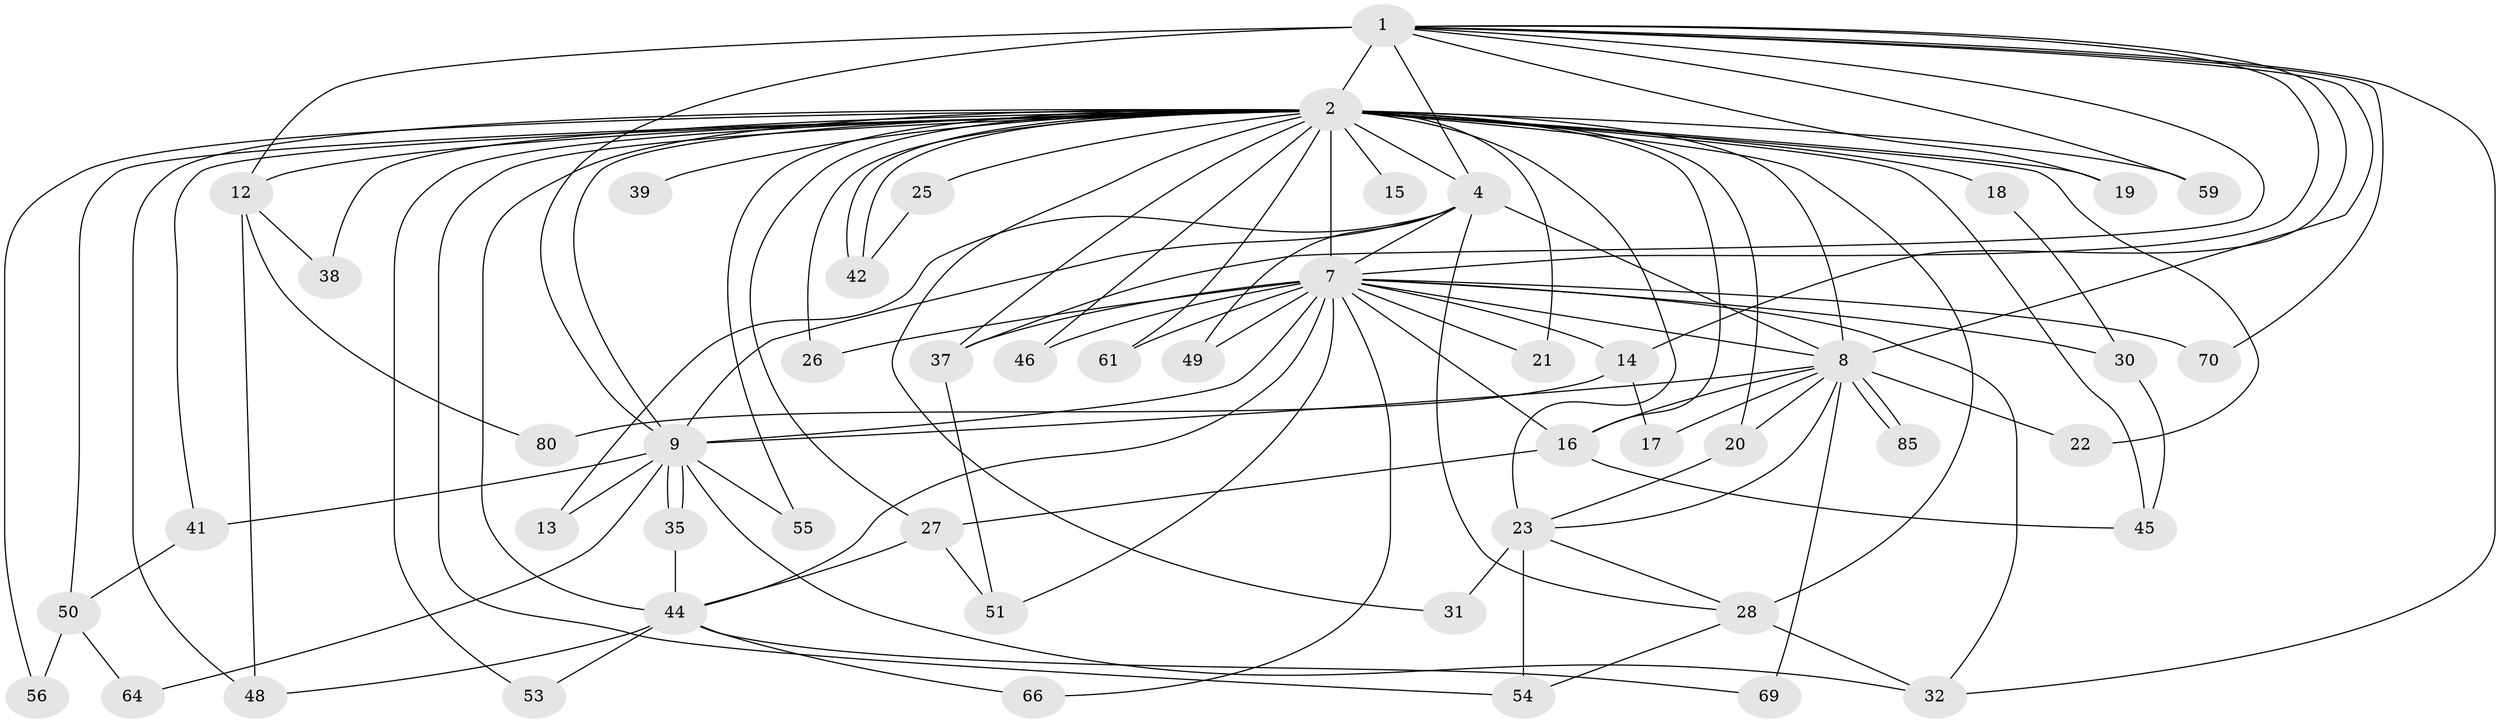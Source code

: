 // original degree distribution, {18: 0.0297029702970297, 23: 0.009900990099009901, 15: 0.009900990099009901, 25: 0.009900990099009901, 26: 0.009900990099009901, 30: 0.009900990099009901, 20: 0.009900990099009901, 17: 0.009900990099009901, 6: 0.039603960396039604, 5: 0.009900990099009901, 2: 0.6435643564356436, 4: 0.06930693069306931, 7: 0.009900990099009901, 3: 0.10891089108910891, 8: 0.009900990099009901, 9: 0.009900990099009901}
// Generated by graph-tools (version 1.1) at 2025/13/03/09/25 04:13:41]
// undirected, 50 vertices, 112 edges
graph export_dot {
graph [start="1"]
  node [color=gray90,style=filled];
  1;
  2 [super="+43+96+76+78+101+24+3+10+6"];
  4 [super="+81+92"];
  7 [super="+33"];
  8;
  9;
  12;
  13;
  14;
  15;
  16 [super="+98+68+73"];
  17;
  18;
  19;
  20;
  21;
  22;
  23 [super="+75+100+65+36"];
  25 [super="+97"];
  26;
  27;
  28 [super="+95"];
  30;
  31;
  32 [super="+58+34"];
  35 [super="+90"];
  37 [super="+47"];
  38;
  39;
  41;
  42;
  44 [super="+62"];
  45;
  46;
  48 [super="+88"];
  49;
  50;
  51 [super="+87"];
  53;
  54;
  55;
  56;
  59;
  61;
  64;
  66;
  69;
  70;
  80;
  85;
  1 -- 2 [weight=7];
  1 -- 4;
  1 -- 7;
  1 -- 8;
  1 -- 9;
  1 -- 12;
  1 -- 14;
  1 -- 19;
  1 -- 37;
  1 -- 59;
  1 -- 70;
  1 -- 32;
  2 -- 4 [weight=6];
  2 -- 7 [weight=10];
  2 -- 8 [weight=8];
  2 -- 9 [weight=6];
  2 -- 18 [weight=2];
  2 -- 39 [weight=2];
  2 -- 41;
  2 -- 42;
  2 -- 42;
  2 -- 55;
  2 -- 23 [weight=3];
  2 -- 28 [weight=2];
  2 -- 48 [weight=2];
  2 -- 61;
  2 -- 12;
  2 -- 15 [weight=2];
  2 -- 16 [weight=2];
  2 -- 19;
  2 -- 20;
  2 -- 21;
  2 -- 26;
  2 -- 27 [weight=2];
  2 -- 31 [weight=3];
  2 -- 44 [weight=2];
  2 -- 45;
  2 -- 46;
  2 -- 50;
  2 -- 53;
  2 -- 38;
  2 -- 56;
  2 -- 22;
  2 -- 25 [weight=2];
  2 -- 54;
  2 -- 59;
  2 -- 37;
  4 -- 7 [weight=3];
  4 -- 8;
  4 -- 9;
  4 -- 13;
  4 -- 28;
  4 -- 49;
  7 -- 8;
  7 -- 9;
  7 -- 14;
  7 -- 21;
  7 -- 26;
  7 -- 30;
  7 -- 37;
  7 -- 44;
  7 -- 46;
  7 -- 49;
  7 -- 61;
  7 -- 66;
  7 -- 70;
  7 -- 32;
  7 -- 51;
  7 -- 16;
  8 -- 9;
  8 -- 16;
  8 -- 17;
  8 -- 20;
  8 -- 22;
  8 -- 23;
  8 -- 69;
  8 -- 85;
  8 -- 85;
  9 -- 13;
  9 -- 32;
  9 -- 35;
  9 -- 35;
  9 -- 41;
  9 -- 55;
  9 -- 64;
  12 -- 38;
  12 -- 48;
  12 -- 80;
  14 -- 17;
  14 -- 80;
  16 -- 27 [weight=2];
  16 -- 45;
  18 -- 30;
  20 -- 23;
  23 -- 28;
  23 -- 54;
  23 -- 31;
  25 -- 42;
  27 -- 44;
  27 -- 51;
  28 -- 32;
  28 -- 54;
  30 -- 45;
  35 -- 44;
  37 -- 51;
  41 -- 50;
  44 -- 53;
  44 -- 66;
  44 -- 69;
  44 -- 48;
  50 -- 56;
  50 -- 64;
}
